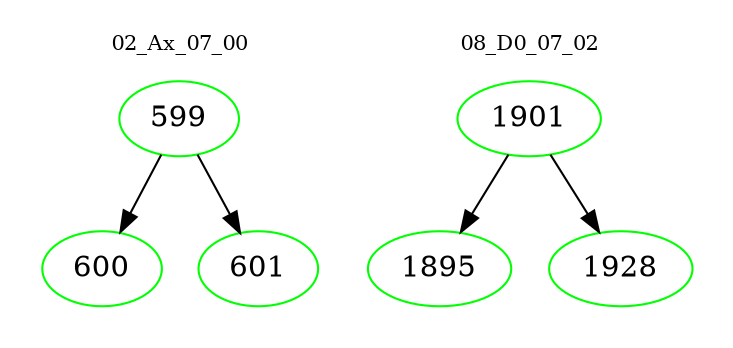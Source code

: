 digraph{
subgraph cluster_0 {
color = white
label = "02_Ax_07_00";
fontsize=10;
T0_599 [label="599", color="green"]
T0_599 -> T0_600 [color="black"]
T0_600 [label="600", color="green"]
T0_599 -> T0_601 [color="black"]
T0_601 [label="601", color="green"]
}
subgraph cluster_1 {
color = white
label = "08_D0_07_02";
fontsize=10;
T1_1901 [label="1901", color="green"]
T1_1901 -> T1_1895 [color="black"]
T1_1895 [label="1895", color="green"]
T1_1901 -> T1_1928 [color="black"]
T1_1928 [label="1928", color="green"]
}
}
